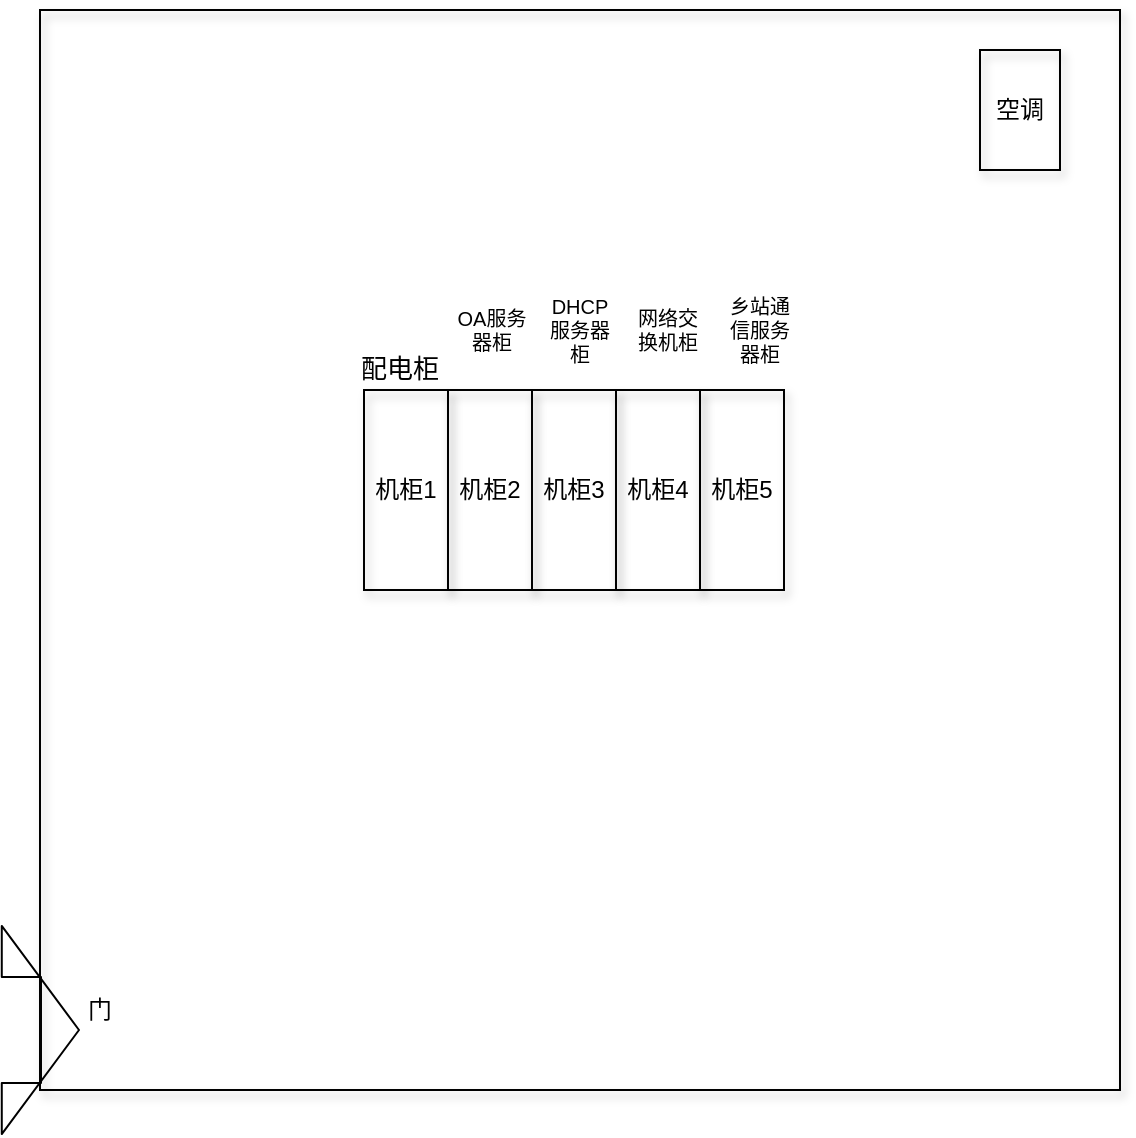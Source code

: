 <mxfile version="13.8.7" type="github">
  <diagram name="Page-1" id="099fd60b-425b-db50-ffb0-6b813814b670">
    <mxGraphModel dx="1183" dy="695" grid="1" gridSize="10" guides="1" tooltips="1" connect="1" arrows="1" fold="1" page="1" pageScale="1" pageWidth="850" pageHeight="1100" background="#ffffff" math="0" shadow="0">
      <root>
        <mxCell id="0" />
        <mxCell id="1" parent="0" />
        <mxCell id="vF6JxQmsjFy-IQ692hur-1" value="" style="whiteSpace=wrap;html=1;aspect=fixed;fillColor=none;shadow=1;" vertex="1" parent="1">
          <mxGeometry x="100" y="120" width="540" height="540" as="geometry" />
        </mxCell>
        <mxCell id="vF6JxQmsjFy-IQ692hur-2" value="" style="shape=flexArrow;endArrow=classic;html=1;width=53.103;endSize=12.538;strokeColor=#000000;endWidth=49.951;" edge="1" parent="1">
          <mxGeometry width="50" height="50" relative="1" as="geometry">
            <mxPoint x="100" y="630" as="sourcePoint" />
            <mxPoint x="120" y="630" as="targetPoint" />
          </mxGeometry>
        </mxCell>
        <mxCell id="vF6JxQmsjFy-IQ692hur-3" value="门" style="text;html=1;strokeColor=none;fillColor=none;align=center;verticalAlign=middle;whiteSpace=wrap;rounded=0;shadow=1;" vertex="1" parent="1">
          <mxGeometry x="110" y="610" width="40" height="20" as="geometry" />
        </mxCell>
        <mxCell id="vF6JxQmsjFy-IQ692hur-4" value="空调" style="rounded=0;whiteSpace=wrap;html=1;shadow=1;fillColor=none;" vertex="1" parent="1">
          <mxGeometry x="570" y="140" width="40" height="60" as="geometry" />
        </mxCell>
        <mxCell id="vF6JxQmsjFy-IQ692hur-10" value="" style="group" vertex="1" connectable="0" parent="1">
          <mxGeometry x="262" y="310" width="210" height="100" as="geometry" />
        </mxCell>
        <mxCell id="vF6JxQmsjFy-IQ692hur-5" value="机柜1" style="rounded=0;whiteSpace=wrap;html=1;shadow=1;fillColor=none;" vertex="1" parent="vF6JxQmsjFy-IQ692hur-10">
          <mxGeometry width="42" height="100" as="geometry" />
        </mxCell>
        <mxCell id="vF6JxQmsjFy-IQ692hur-6" value="机柜2" style="rounded=0;whiteSpace=wrap;html=1;shadow=1;fillColor=none;" vertex="1" parent="vF6JxQmsjFy-IQ692hur-10">
          <mxGeometry x="42" width="42" height="100" as="geometry" />
        </mxCell>
        <mxCell id="vF6JxQmsjFy-IQ692hur-7" value="机柜3" style="rounded=0;whiteSpace=wrap;html=1;shadow=1;fillColor=none;" vertex="1" parent="vF6JxQmsjFy-IQ692hur-10">
          <mxGeometry x="84" width="42" height="100" as="geometry" />
        </mxCell>
        <mxCell id="vF6JxQmsjFy-IQ692hur-8" value="机柜4" style="rounded=0;whiteSpace=wrap;html=1;shadow=1;fillColor=none;" vertex="1" parent="vF6JxQmsjFy-IQ692hur-10">
          <mxGeometry x="126" width="42" height="100" as="geometry" />
        </mxCell>
        <mxCell id="vF6JxQmsjFy-IQ692hur-9" value="机柜5" style="rounded=0;whiteSpace=wrap;html=1;shadow=1;fillColor=none;" vertex="1" parent="vF6JxQmsjFy-IQ692hur-10">
          <mxGeometry x="168" width="42" height="100" as="geometry" />
        </mxCell>
        <mxCell id="vF6JxQmsjFy-IQ692hur-11" value="&lt;pre&gt;&lt;font style=&quot;font-size: 13px ; line-height: 100%&quot; face=&quot;Helvetica&quot;&gt;配电柜&lt;/font&gt;&lt;/pre&gt;" style="text;html=1;strokeColor=none;fillColor=none;align=center;verticalAlign=middle;whiteSpace=wrap;rounded=0;shadow=1;" vertex="1" parent="1">
          <mxGeometry x="260" y="290" width="40" height="20" as="geometry" />
        </mxCell>
        <mxCell id="vF6JxQmsjFy-IQ692hur-13" value="OA服务器柜" style="text;html=1;strokeColor=none;fillColor=none;align=center;verticalAlign=middle;whiteSpace=wrap;rounded=0;shadow=1;fontSize=10;" vertex="1" parent="1">
          <mxGeometry x="306" y="260" width="40" height="40" as="geometry" />
        </mxCell>
        <mxCell id="vF6JxQmsjFy-IQ692hur-14" value="DHCP服务器柜" style="text;html=1;strokeColor=none;fillColor=none;align=center;verticalAlign=middle;whiteSpace=wrap;rounded=0;shadow=1;fontSize=10;" vertex="1" parent="1">
          <mxGeometry x="350" y="260" width="40" height="40" as="geometry" />
        </mxCell>
        <mxCell id="vF6JxQmsjFy-IQ692hur-15" value="网络交换机柜" style="text;html=1;strokeColor=none;fillColor=none;align=center;verticalAlign=middle;whiteSpace=wrap;rounded=0;shadow=1;fontSize=10;" vertex="1" parent="1">
          <mxGeometry x="394" y="260" width="40" height="40" as="geometry" />
        </mxCell>
        <mxCell id="vF6JxQmsjFy-IQ692hur-16" value="乡站通信服务器柜" style="text;html=1;strokeColor=none;fillColor=none;align=center;verticalAlign=middle;whiteSpace=wrap;rounded=0;shadow=1;fontSize=10;" vertex="1" parent="1">
          <mxGeometry x="440" y="260" width="40" height="40" as="geometry" />
        </mxCell>
      </root>
    </mxGraphModel>
  </diagram>
</mxfile>
